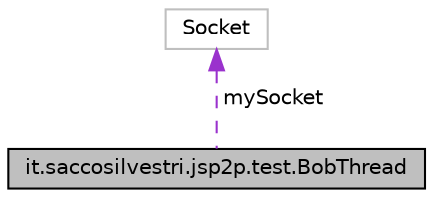 digraph G
{
  edge [fontname="Helvetica",fontsize="10",labelfontname="Helvetica",labelfontsize="10"];
  node [fontname="Helvetica",fontsize="10",shape=record];
  Node1 [label="it.saccosilvestri.jsp2p.test.BobThread",height=0.2,width=0.4,color="black", fillcolor="grey75", style="filled" fontcolor="black"];
  Node2 -> Node1 [dir="back",color="darkorchid3",fontsize="10",style="dashed",label=" mySocket" ];
  Node2 [label="Socket",height=0.2,width=0.4,color="grey75", fillcolor="white", style="filled"];
}
